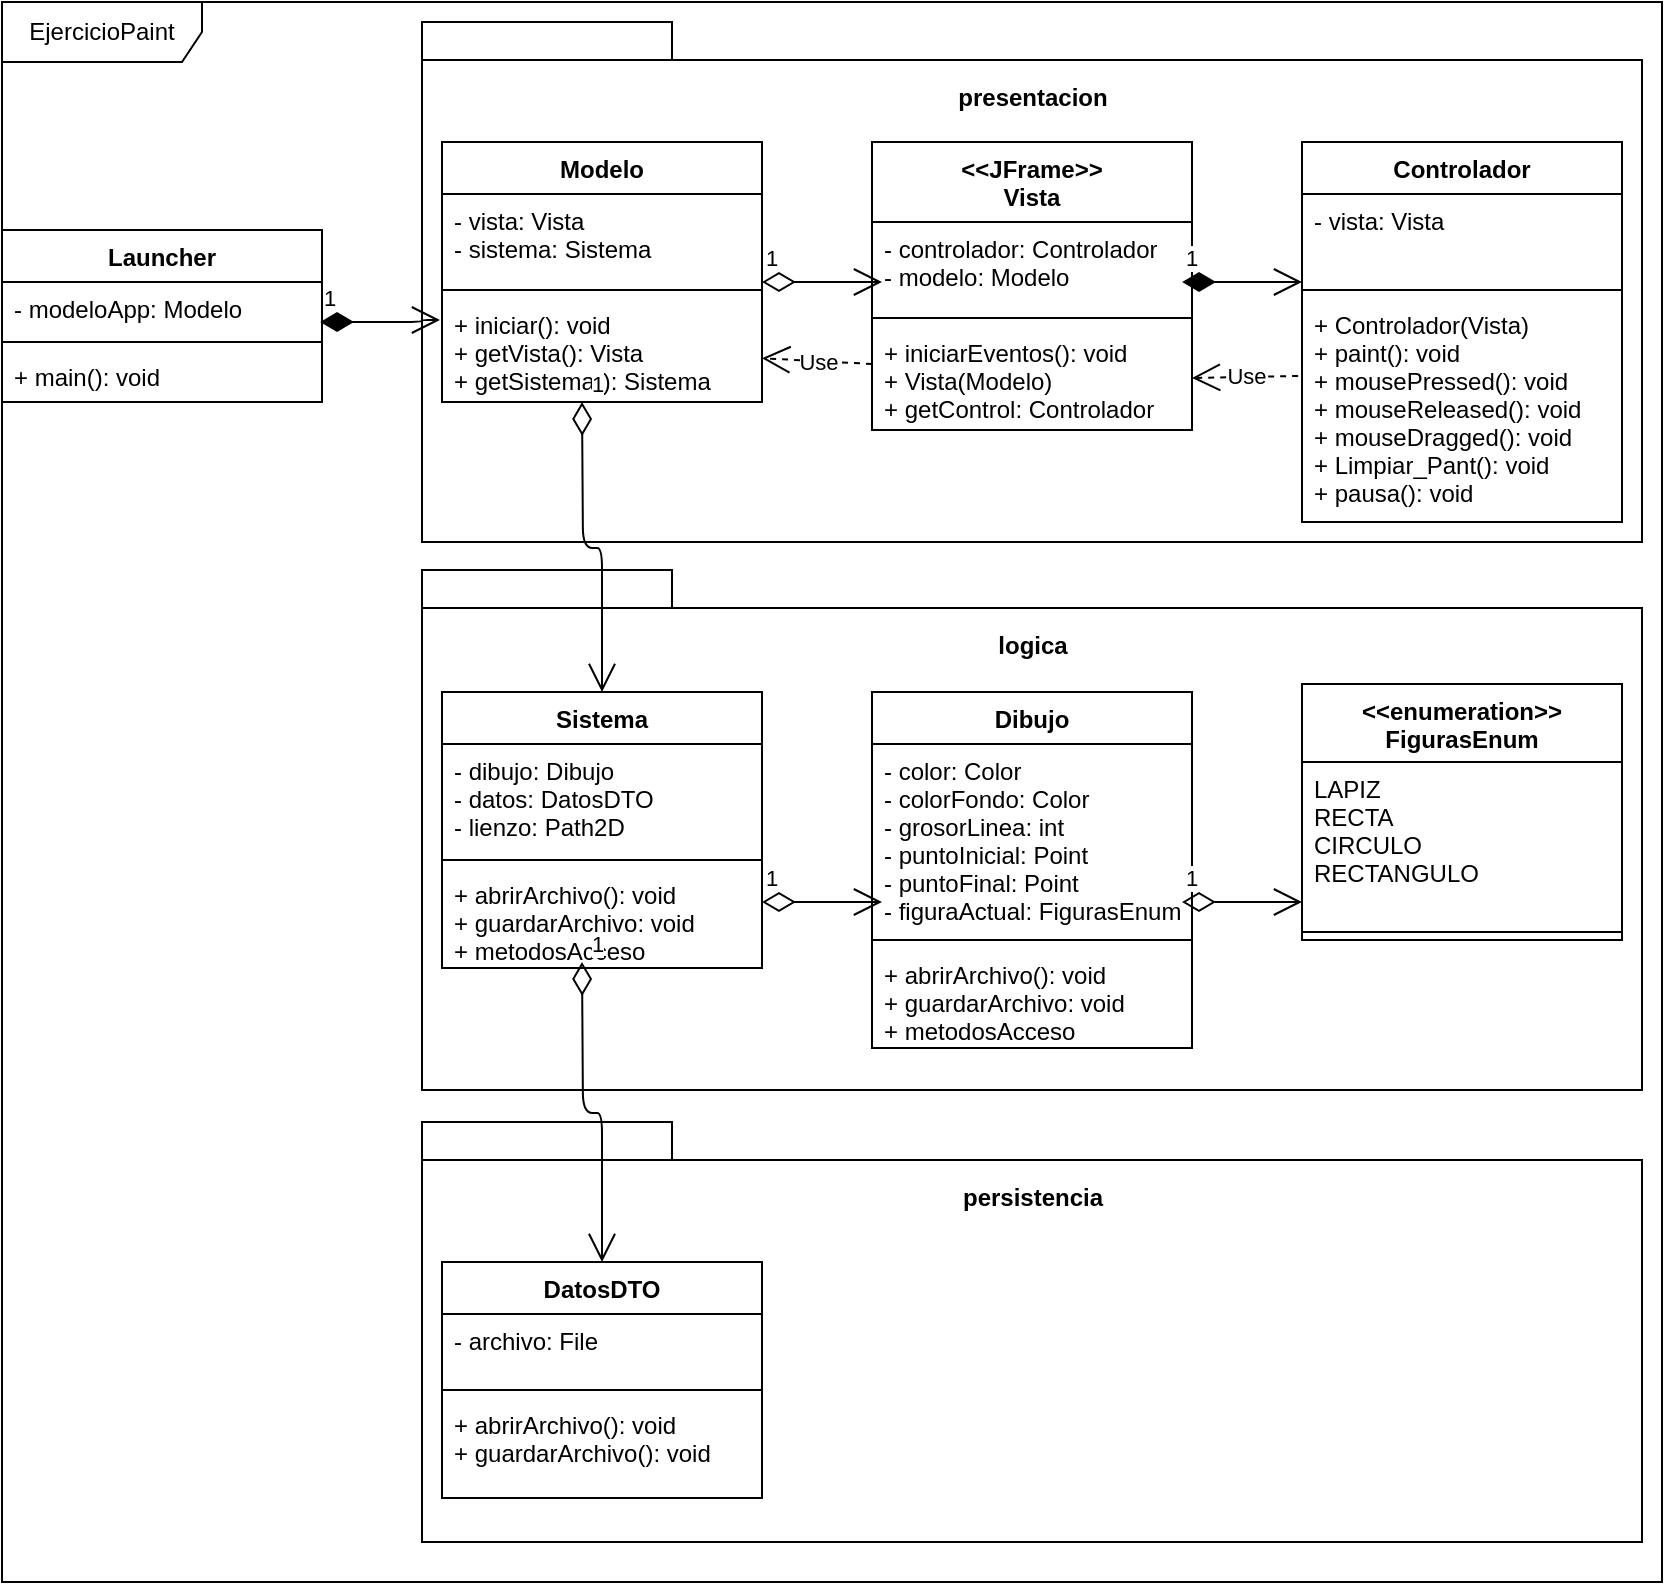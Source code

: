 <mxfile version="13.6.10" type="device"><diagram name="Page-1" id="c4acf3e9-155e-7222-9cf6-157b1a14988f"><mxGraphModel dx="942" dy="1633" grid="1" gridSize="10" guides="1" tooltips="1" connect="1" arrows="1" fold="1" page="1" pageScale="1" pageWidth="850" pageHeight="1100" background="#ffffff" math="0" shadow="0"><root><mxCell id="0"/><mxCell id="1" parent="0"/><mxCell id="fGuaz5Y-OWP5AVdqLEVL-19" value="&lt;br&gt;logica" style="shape=folder;fontStyle=1;spacingTop=10;tabWidth=125;tabHeight=19;tabPosition=left;html=1;horizontal=1;verticalAlign=top;" vertex="1" parent="1"><mxGeometry x="220" y="-776" width="610" height="260" as="geometry"/></mxCell><mxCell id="fGuaz5Y-OWP5AVdqLEVL-1" value="EjercicioPaint" style="shape=umlFrame;whiteSpace=wrap;html=1;width=100;height=30;" vertex="1" parent="1"><mxGeometry x="10" y="-1060" width="830" height="790" as="geometry"/></mxCell><mxCell id="fGuaz5Y-OWP5AVdqLEVL-6" value="&lt;br&gt;presentacion" style="shape=folder;fontStyle=1;spacingTop=10;tabWidth=125;tabHeight=19;tabPosition=left;html=1;horizontal=1;verticalAlign=top;" vertex="1" parent="1"><mxGeometry x="220" y="-1050" width="610" height="260" as="geometry"/></mxCell><mxCell id="fGuaz5Y-OWP5AVdqLEVL-15" value="Controlador" style="swimlane;fontStyle=1;align=center;verticalAlign=top;childLayout=stackLayout;horizontal=1;startSize=26;horizontalStack=0;resizeParent=1;resizeParentMax=0;resizeLast=0;collapsible=1;marginBottom=0;" vertex="1" parent="1"><mxGeometry x="660" y="-990" width="160" height="190" as="geometry"/></mxCell><mxCell id="fGuaz5Y-OWP5AVdqLEVL-16" value="- vista: Vista&#10;" style="text;strokeColor=none;fillColor=none;align=left;verticalAlign=top;spacingLeft=4;spacingRight=4;overflow=hidden;rotatable=0;points=[[0,0.5],[1,0.5]];portConstraint=eastwest;" vertex="1" parent="fGuaz5Y-OWP5AVdqLEVL-15"><mxGeometry y="26" width="160" height="44" as="geometry"/></mxCell><mxCell id="fGuaz5Y-OWP5AVdqLEVL-17" value="" style="line;strokeWidth=1;fillColor=none;align=left;verticalAlign=middle;spacingTop=-1;spacingLeft=3;spacingRight=3;rotatable=0;labelPosition=right;points=[];portConstraint=eastwest;" vertex="1" parent="fGuaz5Y-OWP5AVdqLEVL-15"><mxGeometry y="70" width="160" height="8" as="geometry"/></mxCell><mxCell id="fGuaz5Y-OWP5AVdqLEVL-18" value="+ Controlador(Vista)&#10;+ paint(): void&#10;+ mousePressed(): void&#10;+ mouseReleased(): void&#10;+ mouseDragged(): void&#10;+ Limpiar_Pant(): void&#10;+ pausa(): void" style="text;strokeColor=none;fillColor=none;align=left;verticalAlign=top;spacingLeft=4;spacingRight=4;overflow=hidden;rotatable=0;points=[[0,0.5],[1,0.5]];portConstraint=eastwest;" vertex="1" parent="fGuaz5Y-OWP5AVdqLEVL-15"><mxGeometry y="78" width="160" height="112" as="geometry"/></mxCell><mxCell id="fGuaz5Y-OWP5AVdqLEVL-7" value="Modelo" style="swimlane;fontStyle=1;align=center;verticalAlign=top;childLayout=stackLayout;horizontal=1;startSize=26;horizontalStack=0;resizeParent=1;resizeParentMax=0;resizeLast=0;collapsible=1;marginBottom=0;" vertex="1" parent="1"><mxGeometry x="230" y="-990" width="160" height="130" as="geometry"/></mxCell><mxCell id="fGuaz5Y-OWP5AVdqLEVL-8" value="- vista: Vista&#10;- sistema: Sistema&#10;" style="text;strokeColor=none;fillColor=none;align=left;verticalAlign=top;spacingLeft=4;spacingRight=4;overflow=hidden;rotatable=0;points=[[0,0.5],[1,0.5]];portConstraint=eastwest;" vertex="1" parent="fGuaz5Y-OWP5AVdqLEVL-7"><mxGeometry y="26" width="160" height="44" as="geometry"/></mxCell><mxCell id="fGuaz5Y-OWP5AVdqLEVL-9" value="" style="line;strokeWidth=1;fillColor=none;align=left;verticalAlign=middle;spacingTop=-1;spacingLeft=3;spacingRight=3;rotatable=0;labelPosition=right;points=[];portConstraint=eastwest;" vertex="1" parent="fGuaz5Y-OWP5AVdqLEVL-7"><mxGeometry y="70" width="160" height="8" as="geometry"/></mxCell><mxCell id="fGuaz5Y-OWP5AVdqLEVL-10" value="+ iniciar(): void&#10;+ getVista(): Vista&#10;+ getSistema(): Sistema" style="text;strokeColor=none;fillColor=none;align=left;verticalAlign=top;spacingLeft=4;spacingRight=4;overflow=hidden;rotatable=0;points=[[0,0.5],[1,0.5]];portConstraint=eastwest;" vertex="1" parent="fGuaz5Y-OWP5AVdqLEVL-7"><mxGeometry y="78" width="160" height="52" as="geometry"/></mxCell><mxCell id="fGuaz5Y-OWP5AVdqLEVL-55" value="1" style="endArrow=open;html=1;endSize=12;startArrow=diamondThin;startSize=14;startFill=0;edgeStyle=orthogonalEdgeStyle;align=left;verticalAlign=bottom;" edge="1" parent="fGuaz5Y-OWP5AVdqLEVL-7" target="fGuaz5Y-OWP5AVdqLEVL-20"><mxGeometry x="-1" y="3" relative="1" as="geometry"><mxPoint x="70" y="130" as="sourcePoint"/><mxPoint x="230" y="130" as="targetPoint"/></mxGeometry></mxCell><mxCell id="fGuaz5Y-OWP5AVdqLEVL-11" value="&lt;&lt;JFrame&gt;&gt;&#10;Vista" style="swimlane;fontStyle=1;align=center;verticalAlign=top;childLayout=stackLayout;horizontal=1;startSize=40;horizontalStack=0;resizeParent=1;resizeParentMax=0;resizeLast=0;collapsible=1;marginBottom=0;" vertex="1" parent="1"><mxGeometry x="445" y="-990" width="160" height="144" as="geometry"><mxRectangle x="445" y="-990" width="60" height="26" as="alternateBounds"/></mxGeometry></mxCell><mxCell id="fGuaz5Y-OWP5AVdqLEVL-12" value="- controlador: Controlador&#10;- modelo: Modelo&#10;" style="text;strokeColor=none;fillColor=none;align=left;verticalAlign=top;spacingLeft=4;spacingRight=4;overflow=hidden;rotatable=0;points=[[0,0.5],[1,0.5]];portConstraint=eastwest;" vertex="1" parent="fGuaz5Y-OWP5AVdqLEVL-11"><mxGeometry y="40" width="160" height="44" as="geometry"/></mxCell><mxCell id="fGuaz5Y-OWP5AVdqLEVL-13" value="" style="line;strokeWidth=1;fillColor=none;align=left;verticalAlign=middle;spacingTop=-1;spacingLeft=3;spacingRight=3;rotatable=0;labelPosition=right;points=[];portConstraint=eastwest;" vertex="1" parent="fGuaz5Y-OWP5AVdqLEVL-11"><mxGeometry y="84" width="160" height="8" as="geometry"/></mxCell><mxCell id="fGuaz5Y-OWP5AVdqLEVL-14" value="+ iniciarEventos(): void&#10;+ Vista(Modelo)&#10;+ getControl: Controlador&#10;" style="text;strokeColor=none;fillColor=none;align=left;verticalAlign=top;spacingLeft=4;spacingRight=4;overflow=hidden;rotatable=0;points=[[0,0.5],[1,0.5]];portConstraint=eastwest;" vertex="1" parent="fGuaz5Y-OWP5AVdqLEVL-11"><mxGeometry y="92" width="160" height="52" as="geometry"/></mxCell><mxCell id="fGuaz5Y-OWP5AVdqLEVL-20" value="Sistema" style="swimlane;fontStyle=1;align=center;verticalAlign=top;childLayout=stackLayout;horizontal=1;startSize=26;horizontalStack=0;resizeParent=1;resizeParentMax=0;resizeLast=0;collapsible=1;marginBottom=0;" vertex="1" parent="1"><mxGeometry x="230" y="-715" width="160" height="138" as="geometry"/></mxCell><mxCell id="fGuaz5Y-OWP5AVdqLEVL-21" value="- dibujo: Dibujo&#10;- datos: DatosDTO&#10;- lienzo: Path2D&#10;" style="text;strokeColor=none;fillColor=none;align=left;verticalAlign=top;spacingLeft=4;spacingRight=4;overflow=hidden;rotatable=0;points=[[0,0.5],[1,0.5]];portConstraint=eastwest;" vertex="1" parent="fGuaz5Y-OWP5AVdqLEVL-20"><mxGeometry y="26" width="160" height="54" as="geometry"/></mxCell><mxCell id="fGuaz5Y-OWP5AVdqLEVL-22" value="" style="line;strokeWidth=1;fillColor=none;align=left;verticalAlign=middle;spacingTop=-1;spacingLeft=3;spacingRight=3;rotatable=0;labelPosition=right;points=[];portConstraint=eastwest;" vertex="1" parent="fGuaz5Y-OWP5AVdqLEVL-20"><mxGeometry y="80" width="160" height="8" as="geometry"/></mxCell><mxCell id="fGuaz5Y-OWP5AVdqLEVL-23" value="+ abrirArchivo(): void&#10;+ guardarArchivo: void&#10;+ metodosAcceso" style="text;strokeColor=none;fillColor=none;align=left;verticalAlign=top;spacingLeft=4;spacingRight=4;overflow=hidden;rotatable=0;points=[[0,0.5],[1,0.5]];portConstraint=eastwest;" vertex="1" parent="fGuaz5Y-OWP5AVdqLEVL-20"><mxGeometry y="88" width="160" height="50" as="geometry"/></mxCell><mxCell id="fGuaz5Y-OWP5AVdqLEVL-28" value="&lt;&lt;enumeration&gt;&gt;&#10;FigurasEnum&#10;" style="swimlane;fontStyle=1;align=center;verticalAlign=top;childLayout=stackLayout;horizontal=1;startSize=39;horizontalStack=0;resizeParent=1;resizeParentMax=0;resizeLast=0;collapsible=1;marginBottom=0;" vertex="1" parent="1"><mxGeometry x="660" y="-719" width="160" height="128" as="geometry"/></mxCell><mxCell id="fGuaz5Y-OWP5AVdqLEVL-29" value="LAPIZ&#10;RECTA&#10;CIRCULO&#10;RECTANGULO" style="text;strokeColor=none;fillColor=none;align=left;verticalAlign=top;spacingLeft=4;spacingRight=4;overflow=hidden;rotatable=0;points=[[0,0.5],[1,0.5]];portConstraint=eastwest;" vertex="1" parent="fGuaz5Y-OWP5AVdqLEVL-28"><mxGeometry y="39" width="160" height="81" as="geometry"/></mxCell><mxCell id="fGuaz5Y-OWP5AVdqLEVL-30" value="" style="line;strokeWidth=1;fillColor=none;align=left;verticalAlign=middle;spacingTop=-1;spacingLeft=3;spacingRight=3;rotatable=0;labelPosition=right;points=[];portConstraint=eastwest;" vertex="1" parent="fGuaz5Y-OWP5AVdqLEVL-28"><mxGeometry y="120" width="160" height="8" as="geometry"/></mxCell><mxCell id="fGuaz5Y-OWP5AVdqLEVL-24" value="Dibujo" style="swimlane;fontStyle=1;align=center;verticalAlign=top;childLayout=stackLayout;horizontal=1;startSize=26;horizontalStack=0;resizeParent=1;resizeParentMax=0;resizeLast=0;collapsible=1;marginBottom=0;" vertex="1" parent="1"><mxGeometry x="445" y="-715" width="160" height="178" as="geometry"/></mxCell><mxCell id="fGuaz5Y-OWP5AVdqLEVL-25" value="- color: Color&#10;- colorFondo: Color&#10;- grosorLinea: int&#10;- puntoInicial: Point&#10;- puntoFinal: Point&#10;- figuraActual: FigurasEnum&#10;" style="text;strokeColor=none;fillColor=none;align=left;verticalAlign=top;spacingLeft=4;spacingRight=4;overflow=hidden;rotatable=0;points=[[0,0.5],[1,0.5]];portConstraint=eastwest;" vertex="1" parent="fGuaz5Y-OWP5AVdqLEVL-24"><mxGeometry y="26" width="160" height="94" as="geometry"/></mxCell><mxCell id="fGuaz5Y-OWP5AVdqLEVL-26" value="" style="line;strokeWidth=1;fillColor=none;align=left;verticalAlign=middle;spacingTop=-1;spacingLeft=3;spacingRight=3;rotatable=0;labelPosition=right;points=[];portConstraint=eastwest;" vertex="1" parent="fGuaz5Y-OWP5AVdqLEVL-24"><mxGeometry y="120" width="160" height="8" as="geometry"/></mxCell><mxCell id="fGuaz5Y-OWP5AVdqLEVL-27" value="+ abrirArchivo(): void&#10;+ guardarArchivo: void&#10;+ metodosAcceso" style="text;strokeColor=none;fillColor=none;align=left;verticalAlign=top;spacingLeft=4;spacingRight=4;overflow=hidden;rotatable=0;points=[[0,0.5],[1,0.5]];portConstraint=eastwest;" vertex="1" parent="fGuaz5Y-OWP5AVdqLEVL-24"><mxGeometry y="128" width="160" height="50" as="geometry"/></mxCell><mxCell id="fGuaz5Y-OWP5AVdqLEVL-36" value="&lt;br&gt;persistencia" style="shape=folder;fontStyle=1;spacingTop=10;tabWidth=125;tabHeight=19;tabPosition=left;html=1;horizontal=1;verticalAlign=top;" vertex="1" parent="1"><mxGeometry x="220" y="-500" width="610" height="210" as="geometry"/></mxCell><mxCell id="fGuaz5Y-OWP5AVdqLEVL-37" value="DatosDTO" style="swimlane;fontStyle=1;align=center;verticalAlign=top;childLayout=stackLayout;horizontal=1;startSize=26;horizontalStack=0;resizeParent=1;resizeParentMax=0;resizeLast=0;collapsible=1;marginBottom=0;" vertex="1" parent="1"><mxGeometry x="230" y="-430" width="160" height="118" as="geometry"/></mxCell><mxCell id="fGuaz5Y-OWP5AVdqLEVL-38" value="- archivo: File&#10;" style="text;strokeColor=none;fillColor=none;align=left;verticalAlign=top;spacingLeft=4;spacingRight=4;overflow=hidden;rotatable=0;points=[[0,0.5],[1,0.5]];portConstraint=eastwest;" vertex="1" parent="fGuaz5Y-OWP5AVdqLEVL-37"><mxGeometry y="26" width="160" height="34" as="geometry"/></mxCell><mxCell id="fGuaz5Y-OWP5AVdqLEVL-39" value="" style="line;strokeWidth=1;fillColor=none;align=left;verticalAlign=middle;spacingTop=-1;spacingLeft=3;spacingRight=3;rotatable=0;labelPosition=right;points=[];portConstraint=eastwest;" vertex="1" parent="fGuaz5Y-OWP5AVdqLEVL-37"><mxGeometry y="60" width="160" height="8" as="geometry"/></mxCell><mxCell id="fGuaz5Y-OWP5AVdqLEVL-40" value="+ abrirArchivo(): void&#10;+ guardarArchivo(): void" style="text;strokeColor=none;fillColor=none;align=left;verticalAlign=top;spacingLeft=4;spacingRight=4;overflow=hidden;rotatable=0;points=[[0,0.5],[1,0.5]];portConstraint=eastwest;" vertex="1" parent="fGuaz5Y-OWP5AVdqLEVL-37"><mxGeometry y="68" width="160" height="50" as="geometry"/></mxCell><mxCell id="fGuaz5Y-OWP5AVdqLEVL-47" value="Use" style="endArrow=open;endSize=12;dashed=1;html=1;entryX=1;entryY=0.5;entryDx=0;entryDy=0;exitX=-0.012;exitY=0.348;exitDx=0;exitDy=0;exitPerimeter=0;" edge="1" parent="1" source="fGuaz5Y-OWP5AVdqLEVL-18" target="fGuaz5Y-OWP5AVdqLEVL-14"><mxGeometry width="160" relative="1" as="geometry"><mxPoint x="659" y="-886" as="sourcePoint"/><mxPoint x="640" y="-830" as="targetPoint"/></mxGeometry></mxCell><mxCell id="fGuaz5Y-OWP5AVdqLEVL-48" value="Use" style="endArrow=open;endSize=12;dashed=1;html=1;exitX=0;exitY=0.365;exitDx=0;exitDy=0;exitPerimeter=0;" edge="1" parent="1" source="fGuaz5Y-OWP5AVdqLEVL-14" target="fGuaz5Y-OWP5AVdqLEVL-10"><mxGeometry width="160" relative="1" as="geometry"><mxPoint x="669" y="-876" as="sourcePoint"/><mxPoint x="615" y="-876" as="targetPoint"/></mxGeometry></mxCell><mxCell id="fGuaz5Y-OWP5AVdqLEVL-51" value="1" style="endArrow=open;html=1;endSize=12;startArrow=diamondThin;startSize=14;startFill=1;edgeStyle=orthogonalEdgeStyle;align=left;verticalAlign=bottom;exitX=0.994;exitY=0.769;exitDx=0;exitDy=0;exitPerimeter=0;" edge="1" parent="1" source="fGuaz5Y-OWP5AVdqLEVL-3"><mxGeometry x="-1" y="3" relative="1" as="geometry"><mxPoint x="190" y="-900" as="sourcePoint"/><mxPoint x="229" y="-901" as="targetPoint"/><Array as="points"><mxPoint x="220" y="-900"/><mxPoint x="220" y="-901"/></Array></mxGeometry></mxCell><mxCell id="fGuaz5Y-OWP5AVdqLEVL-2" value="Launcher" style="swimlane;fontStyle=1;align=center;verticalAlign=top;childLayout=stackLayout;horizontal=1;startSize=26;horizontalStack=0;resizeParent=1;resizeParentMax=0;resizeLast=0;collapsible=1;marginBottom=0;" vertex="1" parent="1"><mxGeometry x="10" y="-946" width="160" height="86" as="geometry"/></mxCell><mxCell id="fGuaz5Y-OWP5AVdqLEVL-3" value="- modeloApp: Modelo" style="text;strokeColor=none;fillColor=none;align=left;verticalAlign=top;spacingLeft=4;spacingRight=4;overflow=hidden;rotatable=0;points=[[0,0.5],[1,0.5]];portConstraint=eastwest;" vertex="1" parent="fGuaz5Y-OWP5AVdqLEVL-2"><mxGeometry y="26" width="160" height="26" as="geometry"/></mxCell><mxCell id="fGuaz5Y-OWP5AVdqLEVL-4" value="" style="line;strokeWidth=1;fillColor=none;align=left;verticalAlign=middle;spacingTop=-1;spacingLeft=3;spacingRight=3;rotatable=0;labelPosition=right;points=[];portConstraint=eastwest;" vertex="1" parent="fGuaz5Y-OWP5AVdqLEVL-2"><mxGeometry y="52" width="160" height="8" as="geometry"/></mxCell><mxCell id="fGuaz5Y-OWP5AVdqLEVL-5" value="+ main(): void" style="text;strokeColor=none;fillColor=none;align=left;verticalAlign=top;spacingLeft=4;spacingRight=4;overflow=hidden;rotatable=0;points=[[0,0.5],[1,0.5]];portConstraint=eastwest;" vertex="1" parent="fGuaz5Y-OWP5AVdqLEVL-2"><mxGeometry y="60" width="160" height="26" as="geometry"/></mxCell><mxCell id="fGuaz5Y-OWP5AVdqLEVL-52" value="1" style="endArrow=open;html=1;endSize=12;startArrow=diamondThin;startSize=14;startFill=0;edgeStyle=orthogonalEdgeStyle;align=left;verticalAlign=bottom;" edge="1" parent="1"><mxGeometry x="-1" y="3" relative="1" as="geometry"><mxPoint x="390" y="-920" as="sourcePoint"/><mxPoint x="450" y="-920" as="targetPoint"/></mxGeometry></mxCell><mxCell id="fGuaz5Y-OWP5AVdqLEVL-54" value="1" style="endArrow=open;html=1;endSize=12;startArrow=diamondThin;startSize=14;startFill=1;edgeStyle=orthogonalEdgeStyle;align=left;verticalAlign=bottom;exitX=0.969;exitY=0.682;exitDx=0;exitDy=0;exitPerimeter=0;" edge="1" parent="1" source="fGuaz5Y-OWP5AVdqLEVL-12"><mxGeometry x="-1" y="3" relative="1" as="geometry"><mxPoint x="610" y="-920" as="sourcePoint"/><mxPoint x="660" y="-920" as="targetPoint"/></mxGeometry></mxCell><mxCell id="fGuaz5Y-OWP5AVdqLEVL-57" value="1" style="endArrow=open;html=1;endSize=12;startArrow=diamondThin;startSize=14;startFill=0;edgeStyle=orthogonalEdgeStyle;align=left;verticalAlign=bottom;" edge="1" parent="1"><mxGeometry x="-1" y="3" relative="1" as="geometry"><mxPoint x="390" y="-610" as="sourcePoint"/><mxPoint x="450" y="-610" as="targetPoint"/></mxGeometry></mxCell><mxCell id="fGuaz5Y-OWP5AVdqLEVL-58" value="1" style="endArrow=open;html=1;endSize=12;startArrow=diamondThin;startSize=14;startFill=0;edgeStyle=orthogonalEdgeStyle;align=left;verticalAlign=bottom;" edge="1" parent="1"><mxGeometry x="-1" y="3" relative="1" as="geometry"><mxPoint x="600" y="-610" as="sourcePoint"/><mxPoint x="660" y="-610" as="targetPoint"/></mxGeometry></mxCell><mxCell id="fGuaz5Y-OWP5AVdqLEVL-59" value="1" style="endArrow=open;html=1;endSize=12;startArrow=diamondThin;startSize=14;startFill=0;edgeStyle=orthogonalEdgeStyle;align=left;verticalAlign=bottom;" edge="1" parent="1" target="fGuaz5Y-OWP5AVdqLEVL-37"><mxGeometry x="-1" y="3" relative="1" as="geometry"><mxPoint x="300" y="-580" as="sourcePoint"/><mxPoint x="460" y="-580" as="targetPoint"/></mxGeometry></mxCell></root></mxGraphModel></diagram></mxfile>
